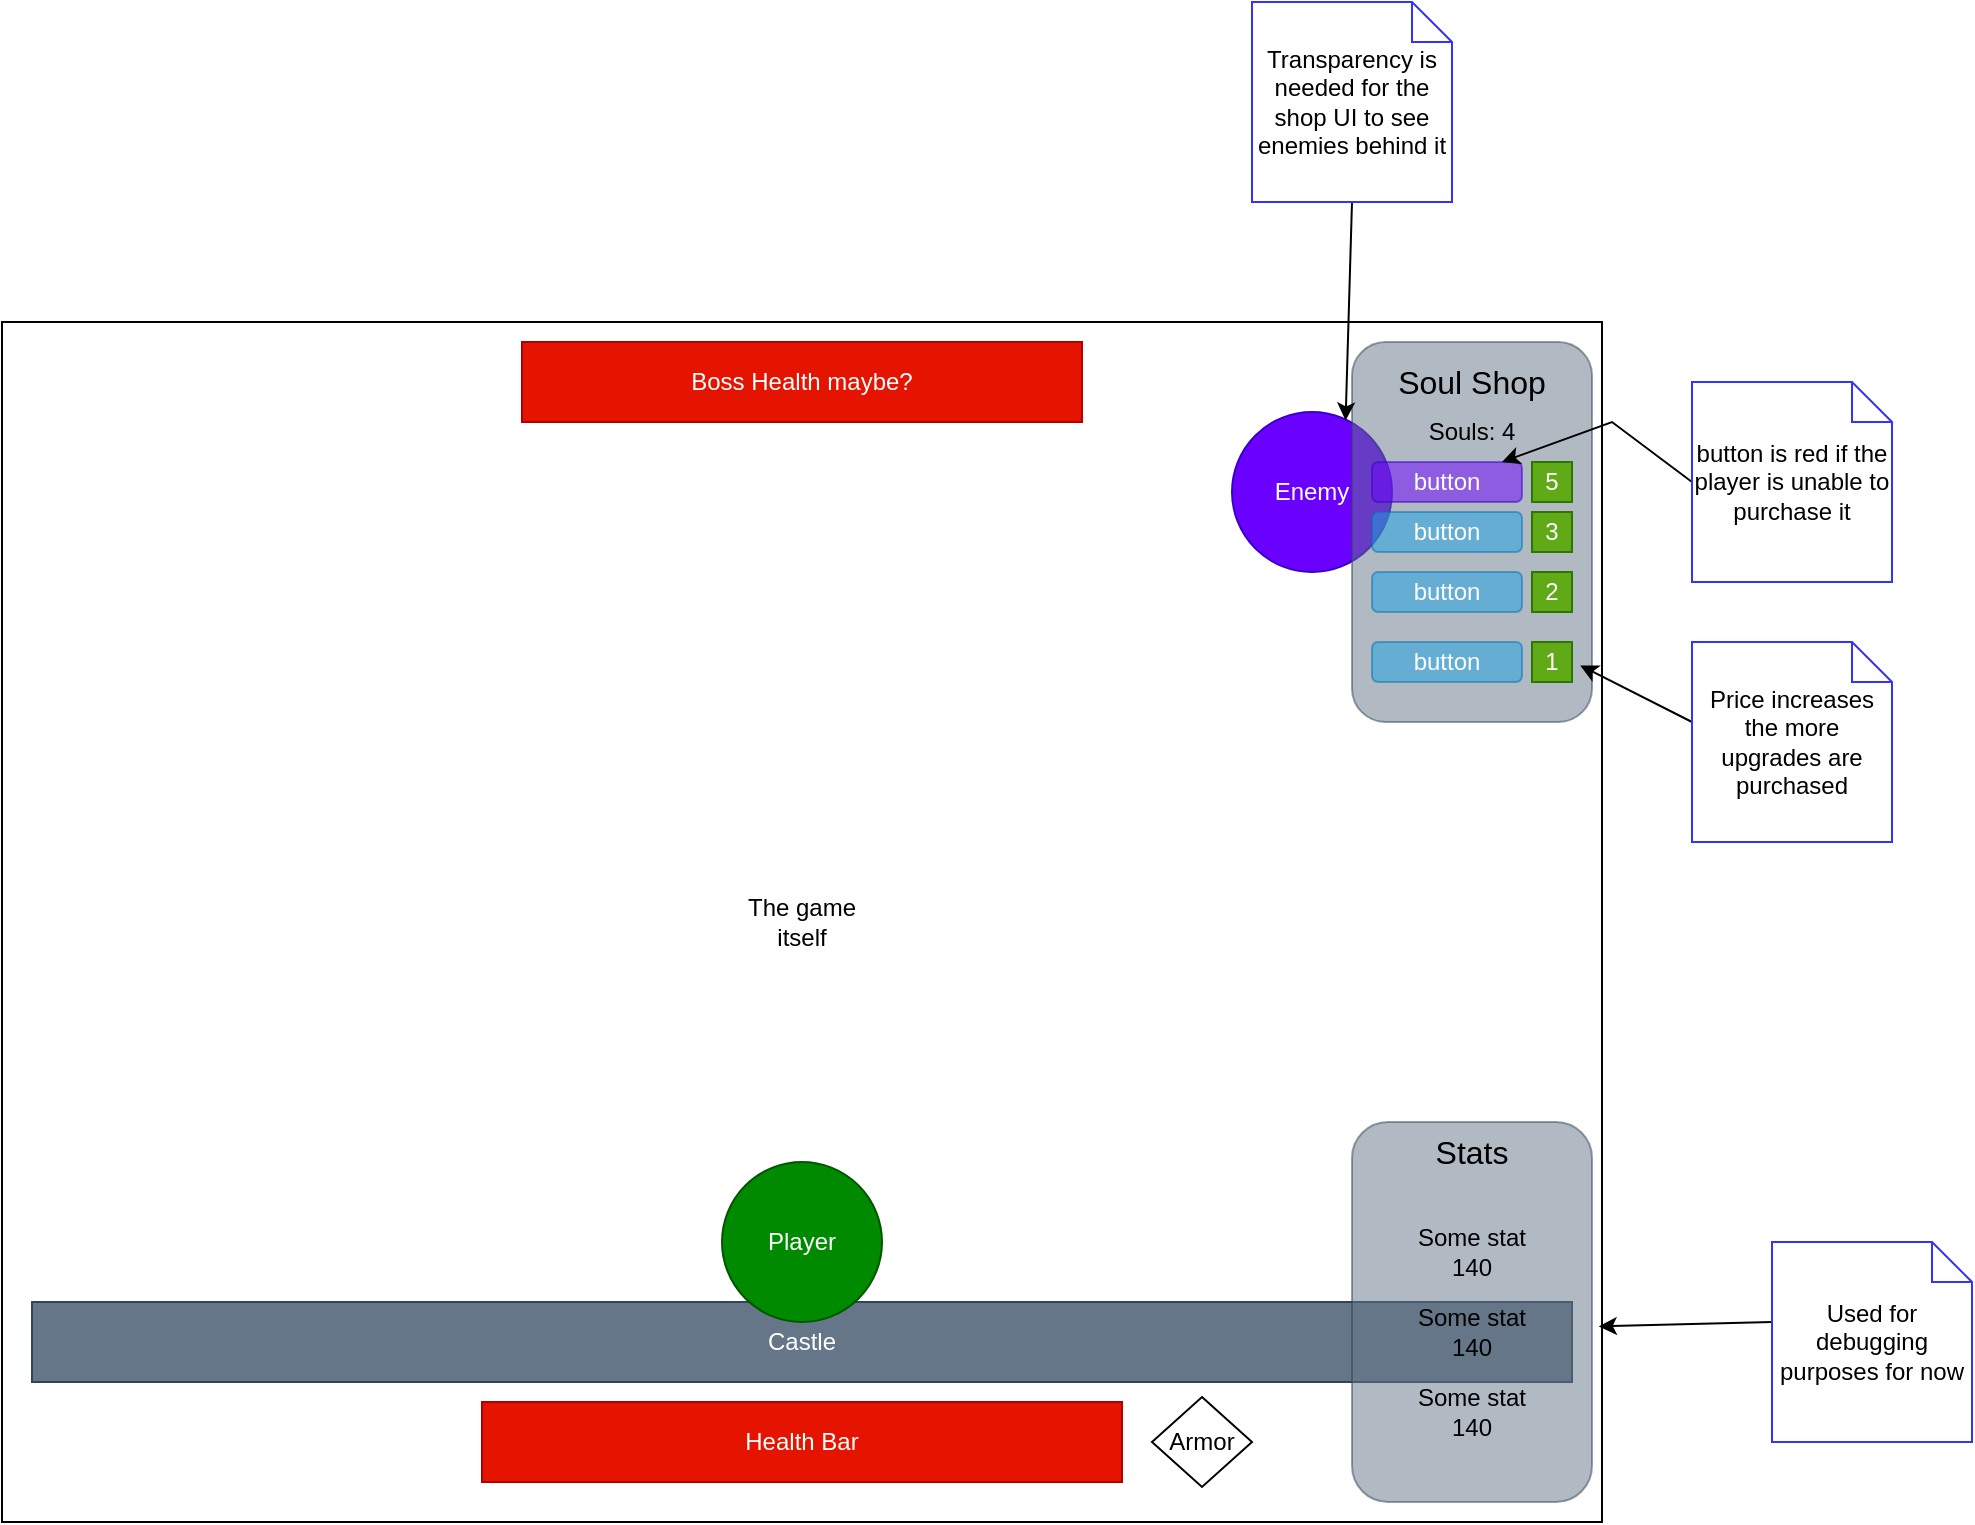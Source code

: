 <mxfile version="22.1.2" type="device" pages="2">
  <diagram name="Pre-Waves" id="pLjyOtSR3gbEGqfqxWxf">
    <mxGraphModel dx="1419" dy="819" grid="1" gridSize="10" guides="1" tooltips="1" connect="1" arrows="1" fold="1" page="1" pageScale="1" pageWidth="850" pageHeight="1100" math="0" shadow="0">
      <root>
        <mxCell id="0" />
        <mxCell id="1" parent="0" />
        <mxCell id="9_PkaJwWOTpgHuZonPGM-3" value="" style="rounded=0;whiteSpace=wrap;html=1;" parent="1" vertex="1">
          <mxGeometry x="370" y="210" width="800" height="600" as="geometry" />
        </mxCell>
        <mxCell id="9_PkaJwWOTpgHuZonPGM-13" value="Enemy" style="ellipse;whiteSpace=wrap;html=1;aspect=fixed;fillColor=#6a00ff;strokeColor=#3700CC;fontColor=#ffffff;" parent="1" vertex="1">
          <mxGeometry x="985" y="255" width="80" height="80" as="geometry" />
        </mxCell>
        <mxCell id="9_PkaJwWOTpgHuZonPGM-5" value="The game itself" style="text;html=1;strokeColor=none;fillColor=none;align=center;verticalAlign=middle;whiteSpace=wrap;rounded=0;" parent="1" vertex="1">
          <mxGeometry x="740" y="495" width="60" height="30" as="geometry" />
        </mxCell>
        <mxCell id="9_PkaJwWOTpgHuZonPGM-7" value="Castle" style="rounded=0;whiteSpace=wrap;html=1;fillColor=#647687;fontColor=#ffffff;strokeColor=#314354;" parent="1" vertex="1">
          <mxGeometry x="385" y="700" width="770" height="40" as="geometry" />
        </mxCell>
        <mxCell id="9_PkaJwWOTpgHuZonPGM-6" value="Player" style="ellipse;whiteSpace=wrap;html=1;aspect=fixed;fillColor=#008a00;fontColor=#ffffff;strokeColor=#005700;" parent="1" vertex="1">
          <mxGeometry x="730" y="630" width="80" height="80" as="geometry" />
        </mxCell>
        <mxCell id="9_PkaJwWOTpgHuZonPGM-8" value="Health Bar" style="rounded=0;whiteSpace=wrap;html=1;fillColor=#e51400;fontColor=#ffffff;strokeColor=#B20000;" parent="1" vertex="1">
          <mxGeometry x="610" y="750" width="320" height="40" as="geometry" />
        </mxCell>
        <mxCell id="9_PkaJwWOTpgHuZonPGM-9" value="Boss Health maybe?" style="rounded=0;whiteSpace=wrap;html=1;fillColor=#e51400;fontColor=#ffffff;strokeColor=#B20000;" parent="1" vertex="1">
          <mxGeometry x="630" y="220" width="280" height="40" as="geometry" />
        </mxCell>
        <mxCell id="9_PkaJwWOTpgHuZonPGM-11" value="" style="rounded=1;whiteSpace=wrap;html=1;arcSize=14;fillColor=#647687;fontColor=#ffffff;strokeColor=#314354;opacity=50;" parent="1" vertex="1">
          <mxGeometry x="1045" y="220" width="120" height="190" as="geometry" />
        </mxCell>
        <mxCell id="9_PkaJwWOTpgHuZonPGM-12" value="&lt;font style=&quot;font-size: 16px;&quot;&gt;Soul Shop&lt;/font&gt;" style="text;html=1;strokeColor=none;fillColor=none;align=center;verticalAlign=middle;whiteSpace=wrap;rounded=0;" parent="1" vertex="1">
          <mxGeometry x="1065" y="225" width="80" height="30" as="geometry" />
        </mxCell>
        <mxCell id="9_PkaJwWOTpgHuZonPGM-15" value="" style="endArrow=classic;html=1;rounded=0;entryX=0.71;entryY=0.053;entryDx=0;entryDy=0;entryPerimeter=0;" parent="1" target="9_PkaJwWOTpgHuZonPGM-13" edge="1">
          <mxGeometry width="50" height="50" relative="1" as="geometry">
            <mxPoint x="1045" y="150" as="sourcePoint" />
            <mxPoint x="1105" y="120" as="targetPoint" />
          </mxGeometry>
        </mxCell>
        <mxCell id="9_PkaJwWOTpgHuZonPGM-16" value="Transparency is needed for the shop UI to see enemies behind it" style="shape=note;size=20;whiteSpace=wrap;html=1;strokeColor=#3333FF;" parent="1" vertex="1">
          <mxGeometry x="995" y="50" width="100" height="100" as="geometry" />
        </mxCell>
        <mxCell id="9_PkaJwWOTpgHuZonPGM-17" value="button" style="rounded=1;whiteSpace=wrap;html=1;fillColor=#6a00ff;fontColor=#ffffff;strokeColor=#3700CC;opacity=50;" parent="1" vertex="1">
          <mxGeometry x="1055" y="280" width="75" height="20" as="geometry" />
        </mxCell>
        <mxCell id="9_PkaJwWOTpgHuZonPGM-18" value="Souls: 4" style="text;html=1;strokeColor=none;fillColor=none;align=center;verticalAlign=middle;whiteSpace=wrap;rounded=0;" parent="1" vertex="1">
          <mxGeometry x="1075" y="250" width="60" height="30" as="geometry" />
        </mxCell>
        <mxCell id="9_PkaJwWOTpgHuZonPGM-19" value="5" style="text;html=1;strokeColor=#2D7600;fillColor=#60a917;align=center;verticalAlign=middle;whiteSpace=wrap;rounded=0;perimeterSpacing=10;fontColor=#ffffff;" parent="1" vertex="1">
          <mxGeometry x="1135" y="280" width="20" height="20" as="geometry" />
        </mxCell>
        <mxCell id="9_PkaJwWOTpgHuZonPGM-20" value="button" style="rounded=1;whiteSpace=wrap;html=1;fillColor=#1ba1e2;fontColor=#ffffff;strokeColor=#006EAF;opacity=50;" parent="1" vertex="1">
          <mxGeometry x="1055" y="305" width="75" height="20" as="geometry" />
        </mxCell>
        <mxCell id="9_PkaJwWOTpgHuZonPGM-21" value="3" style="text;html=1;strokeColor=#2D7600;fillColor=#60a917;align=center;verticalAlign=middle;whiteSpace=wrap;rounded=0;perimeterSpacing=10;fontColor=#ffffff;" parent="1" vertex="1">
          <mxGeometry x="1135" y="305" width="20" height="20" as="geometry" />
        </mxCell>
        <mxCell id="9_PkaJwWOTpgHuZonPGM-22" value="button" style="rounded=1;whiteSpace=wrap;html=1;fillColor=#1ba1e2;fontColor=#ffffff;strokeColor=#006EAF;opacity=50;" parent="1" vertex="1">
          <mxGeometry x="1055" y="335" width="75" height="20" as="geometry" />
        </mxCell>
        <mxCell id="9_PkaJwWOTpgHuZonPGM-23" value="2" style="text;html=1;strokeColor=#2D7600;fillColor=#60a917;align=center;verticalAlign=middle;whiteSpace=wrap;rounded=0;perimeterSpacing=10;fontColor=#ffffff;" parent="1" vertex="1">
          <mxGeometry x="1135" y="335" width="20" height="20" as="geometry" />
        </mxCell>
        <mxCell id="9_PkaJwWOTpgHuZonPGM-24" value="button" style="rounded=1;whiteSpace=wrap;html=1;fillColor=#1ba1e2;fontColor=#ffffff;strokeColor=#006EAF;opacity=50;" parent="1" vertex="1">
          <mxGeometry x="1055" y="370" width="75" height="20" as="geometry" />
        </mxCell>
        <mxCell id="9_PkaJwWOTpgHuZonPGM-25" value="1" style="text;html=1;strokeColor=#2D7600;fillColor=#60a917;align=center;verticalAlign=middle;whiteSpace=wrap;rounded=0;perimeterSpacing=10;fontColor=#ffffff;" parent="1" vertex="1">
          <mxGeometry x="1135" y="370" width="20" height="20" as="geometry" />
        </mxCell>
        <mxCell id="9_PkaJwWOTpgHuZonPGM-26" value="" style="endArrow=classic;html=1;rounded=0;" parent="1" target="9_PkaJwWOTpgHuZonPGM-17" edge="1">
          <mxGeometry width="50" height="50" relative="1" as="geometry">
            <mxPoint x="1215" y="290" as="sourcePoint" />
            <mxPoint x="1255" y="270" as="targetPoint" />
            <Array as="points">
              <mxPoint x="1175" y="260" />
            </Array>
          </mxGeometry>
        </mxCell>
        <mxCell id="9_PkaJwWOTpgHuZonPGM-27" value="button is red if the player is unable to purchase it" style="shape=note;size=20;whiteSpace=wrap;html=1;strokeColor=#3333FF;" parent="1" vertex="1">
          <mxGeometry x="1215" y="240" width="100" height="100" as="geometry" />
        </mxCell>
        <mxCell id="9_PkaJwWOTpgHuZonPGM-28" value="" style="rounded=1;whiteSpace=wrap;html=1;fillColor=#647687;fontColor=#ffffff;strokeColor=#314354;opacity=50;" parent="1" vertex="1">
          <mxGeometry x="1045" y="610" width="120" height="190" as="geometry" />
        </mxCell>
        <mxCell id="9_PkaJwWOTpgHuZonPGM-29" value="&lt;font style=&quot;font-size: 16px;&quot;&gt;Stats&lt;br&gt;&lt;/font&gt;" style="text;html=1;strokeColor=none;fillColor=none;align=center;verticalAlign=middle;whiteSpace=wrap;rounded=0;" parent="1" vertex="1">
          <mxGeometry x="1075" y="610" width="60" height="30" as="geometry" />
        </mxCell>
        <mxCell id="9_PkaJwWOTpgHuZonPGM-30" value="" style="endArrow=classic;html=1;rounded=0;entryX=0.998;entryY=0.837;entryDx=0;entryDy=0;entryPerimeter=0;" parent="1" target="9_PkaJwWOTpgHuZonPGM-3" edge="1">
          <mxGeometry width="50" height="50" relative="1" as="geometry">
            <mxPoint x="1255" y="710" as="sourcePoint" />
            <mxPoint x="1285" y="680" as="targetPoint" />
          </mxGeometry>
        </mxCell>
        <mxCell id="9_PkaJwWOTpgHuZonPGM-31" value="Used for debugging purposes for now" style="shape=note;size=20;whiteSpace=wrap;html=1;strokeColor=#3333FF;" parent="1" vertex="1">
          <mxGeometry x="1255" y="670" width="100" height="100" as="geometry" />
        </mxCell>
        <mxCell id="9_PkaJwWOTpgHuZonPGM-32" value="Some stat&lt;br&gt;140" style="text;html=1;strokeColor=none;fillColor=none;align=center;verticalAlign=middle;whiteSpace=wrap;rounded=0;" parent="1" vertex="1">
          <mxGeometry x="1075" y="660" width="60" height="30" as="geometry" />
        </mxCell>
        <mxCell id="9_PkaJwWOTpgHuZonPGM-33" value="Some stat&lt;br&gt;140" style="text;html=1;strokeColor=none;fillColor=none;align=center;verticalAlign=middle;whiteSpace=wrap;rounded=0;" parent="1" vertex="1">
          <mxGeometry x="1075" y="700" width="60" height="30" as="geometry" />
        </mxCell>
        <mxCell id="9_PkaJwWOTpgHuZonPGM-34" value="Some stat&lt;br&gt;140" style="text;html=1;strokeColor=none;fillColor=none;align=center;verticalAlign=middle;whiteSpace=wrap;rounded=0;" parent="1" vertex="1">
          <mxGeometry x="1075" y="740" width="60" height="30" as="geometry" />
        </mxCell>
        <mxCell id="9_PkaJwWOTpgHuZonPGM-36" value="" style="endArrow=classic;html=1;rounded=0;entryX=0.853;entryY=0.543;entryDx=0;entryDy=0;entryPerimeter=0;" parent="1" target="9_PkaJwWOTpgHuZonPGM-25" edge="1">
          <mxGeometry width="50" height="50" relative="1" as="geometry">
            <mxPoint x="1215" y="410" as="sourcePoint" />
            <mxPoint x="1235" y="360" as="targetPoint" />
          </mxGeometry>
        </mxCell>
        <mxCell id="9_PkaJwWOTpgHuZonPGM-37" value="Price increases the more upgrades are purchased" style="shape=note;size=20;whiteSpace=wrap;html=1;strokeColor=#3333FF;" parent="1" vertex="1">
          <mxGeometry x="1215" y="370" width="100" height="100" as="geometry" />
        </mxCell>
        <mxCell id="HwpAG2dsrY2Jahzsrjea-2" value="Armor" style="rhombus;whiteSpace=wrap;html=1;" parent="1" vertex="1">
          <mxGeometry x="945" y="747.5" width="50" height="45" as="geometry" />
        </mxCell>
      </root>
    </mxGraphModel>
  </diagram>
  <diagram id="xlVNbDbOI8hzHDaeTJNi" name="SoulShopUML">
    <mxGraphModel dx="989" dy="582" grid="1" gridSize="10" guides="1" tooltips="1" connect="1" arrows="1" fold="1" page="1" pageScale="1" pageWidth="850" pageHeight="1100" math="0" shadow="0">
      <root>
        <mxCell id="0" />
        <mxCell id="1" parent="0" />
        <mxCell id="HCQMjHzz_KULV5TYM-t8-1" value="SoulShopWidget (Pre-Waves)" style="swimlane;fontStyle=1;align=center;verticalAlign=top;childLayout=stackLayout;horizontal=1;startSize=26;horizontalStack=0;resizeParent=1;resizeParentMax=0;resizeLast=0;collapsible=1;marginBottom=0;whiteSpace=wrap;html=1;" parent="1" vertex="1">
          <mxGeometry x="310" y="20" width="240" height="280" as="geometry" />
        </mxCell>
        <mxCell id="HCQMjHzz_KULV5TYM-t8-2" value="ShopButtons : FArray&amp;lt;ShopButton&amp;gt;" style="text;strokeColor=none;fillColor=none;align=left;verticalAlign=top;spacingLeft=4;spacingRight=4;overflow=hidden;rotatable=0;points=[[0,0.5],[1,0.5]];portConstraint=eastwest;whiteSpace=wrap;html=1;" parent="HCQMjHzz_KULV5TYM-t8-1" vertex="1">
          <mxGeometry y="26" width="240" height="34" as="geometry" />
        </mxCell>
        <mxCell id="HCQMjHzz_KULV5TYM-t8-3" value="" style="line;strokeWidth=1;fillColor=none;align=left;verticalAlign=middle;spacingTop=-1;spacingLeft=3;spacingRight=3;rotatable=0;labelPosition=right;points=[];portConstraint=eastwest;strokeColor=inherit;" parent="HCQMjHzz_KULV5TYM-t8-1" vertex="1">
          <mxGeometry y="60" width="240" height="8" as="geometry" />
        </mxCell>
        <mxCell id="HCQMjHzz_KULV5TYM-t8-4" value="IncreasePrice()&lt;br&gt;CheckBuyability(ShopButton)&lt;br&gt;DisplayStats()" style="text;strokeColor=none;fillColor=none;align=left;verticalAlign=top;spacingLeft=4;spacingRight=4;overflow=hidden;rotatable=0;points=[[0,0.5],[1,0.5]];portConstraint=eastwest;whiteSpace=wrap;html=1;" parent="HCQMjHzz_KULV5TYM-t8-1" vertex="1">
          <mxGeometry y="68" width="240" height="52" as="geometry" />
        </mxCell>
        <mxCell id="HCQMjHzz_KULV5TYM-t8-5" value="" style="line;strokeWidth=1;fillColor=none;align=left;verticalAlign=middle;spacingTop=-1;spacingLeft=3;spacingRight=3;rotatable=0;labelPosition=right;points=[];portConstraint=eastwest;strokeColor=inherit;" parent="HCQMjHzz_KULV5TYM-t8-1" vertex="1">
          <mxGeometry y="120" width="240" height="8" as="geometry" />
        </mxCell>
        <mxCell id="HCQMjHzz_KULV5TYM-t8-6" value="&lt;b&gt;Blueprint Implementation&lt;/b&gt;&lt;br&gt;ArmorButton&lt;br&gt;ArmorPriceText&lt;br&gt;MovementSpeedButton&lt;br&gt;MovementSpeedPriceText&lt;br&gt;ProjectileSpeedButton&lt;br&gt;ProjectileSpeedPriceText&lt;br&gt;RepairButton&lt;br&gt;RepairPriceText&lt;br&gt;StatsText" style="text;strokeColor=none;fillColor=none;align=left;verticalAlign=top;spacingLeft=4;spacingRight=4;overflow=hidden;rotatable=0;points=[[0,0.5],[1,0.5]];portConstraint=eastwest;whiteSpace=wrap;html=1;" parent="HCQMjHzz_KULV5TYM-t8-1" vertex="1">
          <mxGeometry y="128" width="240" height="152" as="geometry" />
        </mxCell>
        <mxCell id="GJVgQAK1Hx9l-MBset2I-1" value="" style="endArrow=classic;html=1;rounded=0;entryX=1.017;entryY=0.703;entryDx=0;entryDy=0;entryPerimeter=0;exitX=-0.005;exitY=0.599;exitDx=0;exitDy=0;exitPerimeter=0;" parent="1" source="HCQMjHzz_KULV5TYM-t8-4" target="GJVgQAK1Hx9l-MBset2I-4" edge="1">
          <mxGeometry width="50" height="50" relative="1" as="geometry">
            <mxPoint x="220" y="330" as="sourcePoint" />
            <mxPoint x="330" y="330" as="targetPoint" />
          </mxGeometry>
        </mxCell>
        <mxCell id="GJVgQAK1Hx9l-MBset2I-3" value="GameModeBase" style="swimlane;fontStyle=0;childLayout=stackLayout;horizontal=1;startSize=26;fillColor=none;horizontalStack=0;resizeParent=1;resizeParentMax=0;resizeLast=0;collapsible=1;marginBottom=0;whiteSpace=wrap;html=1;" parent="1" vertex="1">
          <mxGeometry x="60" y="76" width="140" height="78" as="geometry" />
        </mxCell>
        <mxCell id="GJVgQAK1Hx9l-MBset2I-4" value="SoulsAmount : int&lt;span style=&quot;white-space: pre;&quot;&gt;&#x9;&lt;/span&gt;" style="text;strokeColor=none;fillColor=none;align=left;verticalAlign=top;spacingLeft=4;spacingRight=4;overflow=hidden;rotatable=0;points=[[0,0.5],[1,0.5]];portConstraint=eastwest;whiteSpace=wrap;html=1;" parent="GJVgQAK1Hx9l-MBset2I-3" vertex="1">
          <mxGeometry y="26" width="140" height="26" as="geometry" />
        </mxCell>
        <mxCell id="GJVgQAK1Hx9l-MBset2I-5" value="..." style="text;strokeColor=none;fillColor=none;align=left;verticalAlign=top;spacingLeft=4;spacingRight=4;overflow=hidden;rotatable=0;points=[[0,0.5],[1,0.5]];portConstraint=eastwest;whiteSpace=wrap;html=1;" parent="GJVgQAK1Hx9l-MBset2I-3" vertex="1">
          <mxGeometry y="52" width="140" height="26" as="geometry" />
        </mxCell>
        <mxCell id="GJVgQAK1Hx9l-MBset2I-7" value="Needs access to souls amount" style="text;html=1;strokeColor=none;fillColor=none;align=center;verticalAlign=middle;whiteSpace=wrap;rounded=0;" parent="1" vertex="1">
          <mxGeometry x="210" y="80" width="80" height="30" as="geometry" />
        </mxCell>
        <mxCell id="PLWC0QXpKylmAXDQhQss-1" value="" style="endArrow=classic;html=1;rounded=0;entryX=0.409;entryY=1.012;entryDx=0;entryDy=0;entryPerimeter=0;exitX=0.5;exitY=0;exitDx=0;exitDy=0;exitPerimeter=0;" parent="1" source="PLWC0QXpKylmAXDQhQss-2" target="HCQMjHzz_KULV5TYM-t8-6" edge="1">
          <mxGeometry width="50" height="50" relative="1" as="geometry">
            <mxPoint x="400" y="450" as="sourcePoint" />
            <mxPoint x="420" y="420" as="targetPoint" />
          </mxGeometry>
        </mxCell>
        <mxCell id="PLWC0QXpKylmAXDQhQss-2" value="StatsText is a temporary variable (maybe)" style="shape=note;size=20;whiteSpace=wrap;html=1;strokeColor=#3333FF;" parent="1" vertex="1">
          <mxGeometry x="360" y="390" width="100" height="100" as="geometry" />
        </mxCell>
        <mxCell id="ap1JBNdNoiOOsHR7phtA-1" value="&amp;lt;&amp;lt;Abstract&amp;gt;&amp;gt;&lt;br&gt;ShopButton" style="swimlane;fontStyle=1;align=center;verticalAlign=top;childLayout=stackLayout;horizontal=1;startSize=40;horizontalStack=0;resizeParent=1;resizeParentMax=0;resizeLast=0;collapsible=1;marginBottom=0;whiteSpace=wrap;html=1;" parent="1" vertex="1">
          <mxGeometry x="900" y="120" width="200" height="220" as="geometry" />
        </mxCell>
        <mxCell id="ap1JBNdNoiOOsHR7phtA-2" value="Prices : FArray&lt;br&gt;PriceText : UText*" style="text;strokeColor=none;fillColor=none;align=left;verticalAlign=top;spacingLeft=4;spacingRight=4;overflow=hidden;rotatable=0;points=[[0,0.5],[1,0.5]];portConstraint=eastwest;whiteSpace=wrap;html=1;" parent="ap1JBNdNoiOOsHR7phtA-1" vertex="1">
          <mxGeometry y="40" width="200" height="34" as="geometry" />
        </mxCell>
        <mxCell id="ap1JBNdNoiOOsHR7phtA-3" value="" style="line;strokeWidth=1;fillColor=none;align=left;verticalAlign=middle;spacingTop=-1;spacingLeft=3;spacingRight=3;rotatable=0;labelPosition=right;points=[];portConstraint=eastwest;strokeColor=inherit;" parent="ap1JBNdNoiOOsHR7phtA-1" vertex="1">
          <mxGeometry y="74" width="200" height="8" as="geometry" />
        </mxCell>
        <mxCell id="ap1JBNdNoiOOsHR7phtA-4" value="ValidatePriceText()&lt;br&gt;IsMaxxedOut()&lt;br&gt;IsBuyable()&lt;br&gt;IncreasePrice()&lt;br&gt;ResetPrice()" style="text;strokeColor=none;fillColor=none;align=left;verticalAlign=top;spacingLeft=4;spacingRight=4;overflow=hidden;rotatable=0;points=[[0,0.5],[1,0.5]];portConstraint=eastwest;whiteSpace=wrap;html=1;" parent="ap1JBNdNoiOOsHR7phtA-1" vertex="1">
          <mxGeometry y="82" width="200" height="88" as="geometry" />
        </mxCell>
        <mxCell id="ap1JBNdNoiOOsHR7phtA-5" value="" style="line;strokeWidth=1;fillColor=none;align=left;verticalAlign=middle;spacingTop=-1;spacingLeft=3;spacingRight=3;rotatable=0;labelPosition=right;points=[];portConstraint=eastwest;strokeColor=inherit;" parent="ap1JBNdNoiOOsHR7phtA-1" vertex="1">
          <mxGeometry y="170" width="200" height="8" as="geometry" />
        </mxCell>
        <mxCell id="ap1JBNdNoiOOsHR7phtA-6" value="&lt;b&gt;Blueprint Implementation&lt;/b&gt;&lt;br&gt;Linking button to functions" style="text;strokeColor=none;fillColor=none;align=left;verticalAlign=top;spacingLeft=4;spacingRight=4;overflow=hidden;rotatable=0;points=[[0,0.5],[1,0.5]];portConstraint=eastwest;whiteSpace=wrap;html=1;" parent="ap1JBNdNoiOOsHR7phtA-1" vertex="1">
          <mxGeometry y="178" width="200" height="42" as="geometry" />
        </mxCell>
        <mxCell id="ap1JBNdNoiOOsHR7phtA-7" value="" style="endArrow=classic;html=1;rounded=0;exitX=0.5;exitY=0;exitDx=0;exitDy=0;entryX=0.5;entryY=1;entryDx=0;entryDy=0;" parent="1" source="ap1JBNdNoiOOsHR7phtA-1" edge="1" target="ap1JBNdNoiOOsHR7phtA-8">
          <mxGeometry width="50" height="50" relative="1" as="geometry">
            <mxPoint x="1000" y="130" as="sourcePoint" />
            <mxPoint x="1000" y="90" as="targetPoint" />
          </mxGeometry>
        </mxCell>
        <mxCell id="ap1JBNdNoiOOsHR7phtA-8" value="UButton" style="html=1;whiteSpace=wrap;" parent="1" vertex="1">
          <mxGeometry x="945" y="20" width="110" height="50" as="geometry" />
        </mxCell>
        <mxCell id="ap1JBNdNoiOOsHR7phtA-9" value="Inherits" style="text;html=1;strokeColor=none;fillColor=none;align=center;verticalAlign=middle;whiteSpace=wrap;rounded=0;" parent="1" vertex="1">
          <mxGeometry x="1000" y="80" width="60" height="30" as="geometry" />
        </mxCell>
        <mxCell id="ap1JBNdNoiOOsHR7phtA-11" value="" style="endArrow=classic;html=1;rounded=0;entryX=0.431;entryY=0.989;entryDx=0;entryDy=0;entryPerimeter=0;" parent="1" target="ap1JBNdNoiOOsHR7phtA-6" edge="1">
          <mxGeometry width="50" height="50" relative="1" as="geometry">
            <mxPoint x="870" y="410" as="sourcePoint" />
            <mxPoint x="1010" y="310" as="targetPoint" />
            <Array as="points">
              <mxPoint x="870" y="370" />
              <mxPoint x="986" y="370" />
            </Array>
          </mxGeometry>
        </mxCell>
        <mxCell id="ap1JBNdNoiOOsHR7phtA-12" value="UpgradeShopButton" style="swimlane;fontStyle=1;align=center;verticalAlign=top;childLayout=stackLayout;horizontal=1;startSize=26;horizontalStack=0;resizeParent=1;resizeParentMax=0;resizeLast=0;collapsible=1;marginBottom=0;whiteSpace=wrap;html=1;" parent="1" vertex="1">
          <mxGeometry x="780" y="410" width="200" height="140" as="geometry" />
        </mxCell>
        <mxCell id="ap1JBNdNoiOOsHR7phtA-13" value="UpgradeAmount : float" style="text;strokeColor=none;fillColor=none;align=left;verticalAlign=top;spacingLeft=4;spacingRight=4;overflow=hidden;rotatable=0;points=[[0,0.5],[1,0.5]];portConstraint=eastwest;whiteSpace=wrap;html=1;" parent="ap1JBNdNoiOOsHR7phtA-12" vertex="1">
          <mxGeometry y="26" width="200" height="26" as="geometry" />
        </mxCell>
        <mxCell id="ap1JBNdNoiOOsHR7phtA-14" value="" style="line;strokeWidth=1;fillColor=none;align=left;verticalAlign=middle;spacingTop=-1;spacingLeft=3;spacingRight=3;rotatable=0;labelPosition=right;points=[];portConstraint=eastwest;strokeColor=inherit;" parent="ap1JBNdNoiOOsHR7phtA-12" vertex="1">
          <mxGeometry y="52" width="200" height="8" as="geometry" />
        </mxCell>
        <mxCell id="ap1JBNdNoiOOsHR7phtA-15" value="Upgrade()" style="text;strokeColor=none;fillColor=none;align=left;verticalAlign=top;spacingLeft=4;spacingRight=4;overflow=hidden;rotatable=0;points=[[0,0.5],[1,0.5]];portConstraint=eastwest;whiteSpace=wrap;html=1;" parent="ap1JBNdNoiOOsHR7phtA-12" vertex="1">
          <mxGeometry y="60" width="200" height="30" as="geometry" />
        </mxCell>
        <mxCell id="ap1JBNdNoiOOsHR7phtA-16" value="" style="line;strokeWidth=1;fillColor=none;align=left;verticalAlign=middle;spacingTop=-1;spacingLeft=3;spacingRight=3;rotatable=0;labelPosition=right;points=[];portConstraint=eastwest;strokeColor=inherit;" parent="ap1JBNdNoiOOsHR7phtA-12" vertex="1">
          <mxGeometry y="90" width="200" height="8" as="geometry" />
        </mxCell>
        <mxCell id="ap1JBNdNoiOOsHR7phtA-17" value="&lt;b&gt;Blueprint Implementation&lt;/b&gt;&lt;br&gt;Button placement" style="text;strokeColor=none;fillColor=none;align=left;verticalAlign=top;spacingLeft=4;spacingRight=4;overflow=hidden;rotatable=0;points=[[0,0.5],[1,0.5]];portConstraint=eastwest;whiteSpace=wrap;html=1;" parent="ap1JBNdNoiOOsHR7phtA-12" vertex="1">
          <mxGeometry y="98" width="200" height="42" as="geometry" />
        </mxCell>
        <mxCell id="ap1JBNdNoiOOsHR7phtA-18" value="Inherits" style="text;html=1;strokeColor=none;fillColor=none;align=center;verticalAlign=middle;whiteSpace=wrap;rounded=0;" parent="1" vertex="1">
          <mxGeometry x="900" y="340" width="60" height="30" as="geometry" />
        </mxCell>
        <mxCell id="ap1JBNdNoiOOsHR7phtA-20" value="" style="endArrow=classic;html=1;rounded=0;entryX=0.55;entryY=1.015;entryDx=0;entryDy=0;entryPerimeter=0;" parent="1" target="ap1JBNdNoiOOsHR7phtA-6" edge="1">
          <mxGeometry width="50" height="50" relative="1" as="geometry">
            <mxPoint x="1126" y="410" as="sourcePoint" />
            <mxPoint x="1010" y="282" as="targetPoint" />
            <Array as="points">
              <mxPoint x="1126" y="370" />
              <mxPoint x="1010" y="370" />
            </Array>
          </mxGeometry>
        </mxCell>
        <mxCell id="ap1JBNdNoiOOsHR7phtA-21" value="Inherits" style="text;html=1;strokeColor=none;fillColor=none;align=center;verticalAlign=middle;whiteSpace=wrap;rounded=0;" parent="1" vertex="1">
          <mxGeometry x="1040" y="340" width="60" height="30" as="geometry" />
        </mxCell>
        <mxCell id="ap1JBNdNoiOOsHR7phtA-26" value="PlacementShopButton" style="swimlane;fontStyle=1;align=center;verticalAlign=top;childLayout=stackLayout;horizontal=1;startSize=26;horizontalStack=0;resizeParent=1;resizeParentMax=0;resizeLast=0;collapsible=1;marginBottom=0;whiteSpace=wrap;html=1;" parent="1" vertex="1">
          <mxGeometry x="1030" y="410" width="240" height="140" as="geometry" />
        </mxCell>
        <mxCell id="ap1JBNdNoiOOsHR7phtA-27" value="Placement : TArraySubclassOf&amp;lt;UObject&amp;gt;" style="text;strokeColor=none;fillColor=none;align=left;verticalAlign=top;spacingLeft=4;spacingRight=4;overflow=hidden;rotatable=0;points=[[0,0.5],[1,0.5]];portConstraint=eastwest;whiteSpace=wrap;html=1;" parent="ap1JBNdNoiOOsHR7phtA-26" vertex="1">
          <mxGeometry y="26" width="240" height="24" as="geometry" />
        </mxCell>
        <mxCell id="ap1JBNdNoiOOsHR7phtA-28" value="" style="line;strokeWidth=1;fillColor=none;align=left;verticalAlign=middle;spacingTop=-1;spacingLeft=3;spacingRight=3;rotatable=0;labelPosition=right;points=[];portConstraint=eastwest;strokeColor=inherit;" parent="ap1JBNdNoiOOsHR7phtA-26" vertex="1">
          <mxGeometry y="50" width="240" height="8" as="geometry" />
        </mxCell>
        <mxCell id="ap1JBNdNoiOOsHR7phtA-29" value="PlaceObject()" style="text;strokeColor=none;fillColor=none;align=left;verticalAlign=top;spacingLeft=4;spacingRight=4;overflow=hidden;rotatable=0;points=[[0,0.5],[1,0.5]];portConstraint=eastwest;whiteSpace=wrap;html=1;" parent="ap1JBNdNoiOOsHR7phtA-26" vertex="1">
          <mxGeometry y="58" width="240" height="30" as="geometry" />
        </mxCell>
        <mxCell id="ap1JBNdNoiOOsHR7phtA-30" value="" style="line;strokeWidth=1;fillColor=none;align=left;verticalAlign=middle;spacingTop=-1;spacingLeft=3;spacingRight=3;rotatable=0;labelPosition=right;points=[];portConstraint=eastwest;strokeColor=inherit;" parent="ap1JBNdNoiOOsHR7phtA-26" vertex="1">
          <mxGeometry y="88" width="240" height="8" as="geometry" />
        </mxCell>
        <mxCell id="ap1JBNdNoiOOsHR7phtA-31" value="&lt;b&gt;Blueprint Implementation&lt;/b&gt;&lt;br&gt;Button placement" style="text;strokeColor=none;fillColor=none;align=left;verticalAlign=top;spacingLeft=4;spacingRight=4;overflow=hidden;rotatable=0;points=[[0,0.5],[1,0.5]];portConstraint=eastwest;whiteSpace=wrap;html=1;" parent="ap1JBNdNoiOOsHR7phtA-26" vertex="1">
          <mxGeometry y="96" width="240" height="44" as="geometry" />
        </mxCell>
        <mxCell id="ap1JBNdNoiOOsHR7phtA-34" value="" style="edgeStyle=orthogonalEdgeStyle;rounded=0;orthogonalLoop=1;jettySize=auto;html=1;" parent="1" source="ap1JBNdNoiOOsHR7phtA-33" target="ap1JBNdNoiOOsHR7phtA-28" edge="1">
          <mxGeometry relative="1" as="geometry" />
        </mxCell>
        <mxCell id="ap1JBNdNoiOOsHR7phtA-33" value="Class for items that can be placed in-game" style="shape=note;size=20;whiteSpace=wrap;html=1;strokeColor=#3333FF;" parent="1" vertex="1">
          <mxGeometry x="1340" y="414" width="100" height="100" as="geometry" />
        </mxCell>
        <mxCell id="ap1JBNdNoiOOsHR7phtA-36" value="" style="edgeStyle=orthogonalEdgeStyle;rounded=0;orthogonalLoop=1;jettySize=auto;html=1;" parent="1" source="ap1JBNdNoiOOsHR7phtA-35" target="HCQMjHzz_KULV5TYM-t8-6" edge="1">
          <mxGeometry relative="1" as="geometry" />
        </mxCell>
        <mxCell id="ap1JBNdNoiOOsHR7phtA-35" value="Might not need any special functions or what not here. Everything seems to be handled by the ShopButton class" style="shape=note;size=20;whiteSpace=wrap;html=1;strokeColor=#3333FF;" parent="1" vertex="1">
          <mxGeometry x="620" y="110" width="120" height="120" as="geometry" />
        </mxCell>
        <mxCell id="VRrDs7QtfiqQPPknLBmO-1" value="" style="endArrow=classic;html=1;rounded=0;exitX=-0.002;exitY=-0.121;exitDx=0;exitDy=0;exitPerimeter=0;entryX=1;entryY=0.5;entryDx=0;entryDy=0;" edge="1" parent="1" source="ap1JBNdNoiOOsHR7phtA-15">
          <mxGeometry width="50" height="50" relative="1" as="geometry">
            <mxPoint x="700" y="460" as="sourcePoint" />
            <mxPoint x="680" y="465" as="targetPoint" />
          </mxGeometry>
        </mxCell>
        <mxCell id="VRrDs7QtfiqQPPknLBmO-4" value="Needs access to" style="text;html=1;strokeColor=none;fillColor=none;align=center;verticalAlign=middle;whiteSpace=wrap;rounded=0;" vertex="1" parent="1">
          <mxGeometry x="700" y="433" width="60" height="30" as="geometry" />
        </mxCell>
        <mxCell id="VRrDs7QtfiqQPPknLBmO-5" value="Player" style="swimlane;fontStyle=0;childLayout=stackLayout;horizontal=1;startSize=26;fillColor=none;horizontalStack=0;resizeParent=1;resizeParentMax=0;resizeLast=0;collapsible=1;marginBottom=0;whiteSpace=wrap;html=1;" vertex="1" parent="1">
          <mxGeometry x="540" y="430" width="140" height="78" as="geometry" />
        </mxCell>
        <mxCell id="VRrDs7QtfiqQPPknLBmO-6" value="Whatever stats" style="text;strokeColor=none;fillColor=none;align=left;verticalAlign=top;spacingLeft=4;spacingRight=4;overflow=hidden;rotatable=0;points=[[0,0.5],[1,0.5]];portConstraint=eastwest;whiteSpace=wrap;html=1;" vertex="1" parent="VRrDs7QtfiqQPPknLBmO-5">
          <mxGeometry y="26" width="140" height="26" as="geometry" />
        </mxCell>
        <mxCell id="VRrDs7QtfiqQPPknLBmO-7" value="..." style="text;strokeColor=none;fillColor=none;align=left;verticalAlign=top;spacingLeft=4;spacingRight=4;overflow=hidden;rotatable=0;points=[[0,0.5],[1,0.5]];portConstraint=eastwest;whiteSpace=wrap;html=1;" vertex="1" parent="VRrDs7QtfiqQPPknLBmO-5">
          <mxGeometry y="52" width="140" height="26" as="geometry" />
        </mxCell>
        <mxCell id="VRrDs7QtfiqQPPknLBmO-9" value="" style="endArrow=classic;html=1;rounded=0;entryX=0.002;entryY=-0.05;entryDx=0;entryDy=0;entryPerimeter=0;" edge="1" parent="1" target="VRrDs7QtfiqQPPknLBmO-22">
          <mxGeometry width="50" height="50" relative="1" as="geometry">
            <mxPoint x="1100" y="240" as="sourcePoint" />
            <mxPoint x="1190" y="240" as="targetPoint" />
          </mxGeometry>
        </mxCell>
        <mxCell id="VRrDs7QtfiqQPPknLBmO-19" value="GameModeBase" style="swimlane;fontStyle=0;childLayout=stackLayout;horizontal=1;startSize=26;fillColor=none;horizontalStack=0;resizeParent=1;resizeParentMax=0;resizeLast=0;collapsible=1;marginBottom=0;whiteSpace=wrap;html=1;" vertex="1" parent="1">
          <mxGeometry x="1230" y="188" width="140" height="78" as="geometry" />
        </mxCell>
        <mxCell id="VRrDs7QtfiqQPPknLBmO-20" value="Souls" style="text;strokeColor=none;fillColor=none;align=left;verticalAlign=top;spacingLeft=4;spacingRight=4;overflow=hidden;rotatable=0;points=[[0,0.5],[1,0.5]];portConstraint=eastwest;whiteSpace=wrap;html=1;" vertex="1" parent="VRrDs7QtfiqQPPknLBmO-19">
          <mxGeometry y="26" width="140" height="26" as="geometry" />
        </mxCell>
        <mxCell id="VRrDs7QtfiqQPPknLBmO-22" value="..." style="text;strokeColor=none;fillColor=none;align=left;verticalAlign=top;spacingLeft=4;spacingRight=4;overflow=hidden;rotatable=0;points=[[0,0.5],[1,0.5]];portConstraint=eastwest;whiteSpace=wrap;html=1;" vertex="1" parent="VRrDs7QtfiqQPPknLBmO-19">
          <mxGeometry y="52" width="140" height="26" as="geometry" />
        </mxCell>
        <mxCell id="VRrDs7QtfiqQPPknLBmO-23" value="Needs access to" style="text;html=1;strokeColor=none;fillColor=none;align=center;verticalAlign=middle;whiteSpace=wrap;rounded=0;" vertex="1" parent="1">
          <mxGeometry x="1130" y="200" width="60" height="30" as="geometry" />
        </mxCell>
      </root>
    </mxGraphModel>
  </diagram>
</mxfile>

